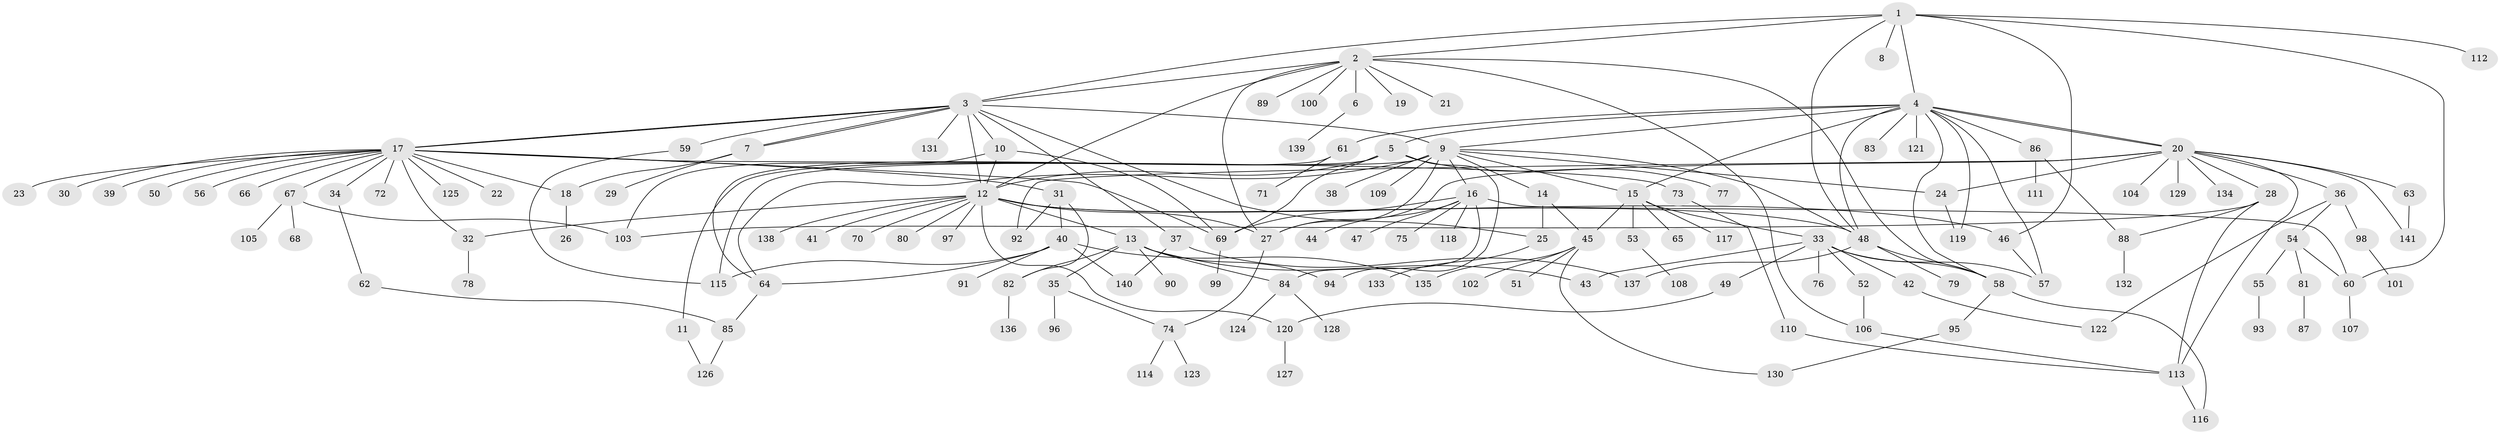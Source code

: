 // Generated by graph-tools (version 1.1) at 2025/01/03/09/25 03:01:41]
// undirected, 141 vertices, 199 edges
graph export_dot {
graph [start="1"]
  node [color=gray90,style=filled];
  1;
  2;
  3;
  4;
  5;
  6;
  7;
  8;
  9;
  10;
  11;
  12;
  13;
  14;
  15;
  16;
  17;
  18;
  19;
  20;
  21;
  22;
  23;
  24;
  25;
  26;
  27;
  28;
  29;
  30;
  31;
  32;
  33;
  34;
  35;
  36;
  37;
  38;
  39;
  40;
  41;
  42;
  43;
  44;
  45;
  46;
  47;
  48;
  49;
  50;
  51;
  52;
  53;
  54;
  55;
  56;
  57;
  58;
  59;
  60;
  61;
  62;
  63;
  64;
  65;
  66;
  67;
  68;
  69;
  70;
  71;
  72;
  73;
  74;
  75;
  76;
  77;
  78;
  79;
  80;
  81;
  82;
  83;
  84;
  85;
  86;
  87;
  88;
  89;
  90;
  91;
  92;
  93;
  94;
  95;
  96;
  97;
  98;
  99;
  100;
  101;
  102;
  103;
  104;
  105;
  106;
  107;
  108;
  109;
  110;
  111;
  112;
  113;
  114;
  115;
  116;
  117;
  118;
  119;
  120;
  121;
  122;
  123;
  124;
  125;
  126;
  127;
  128;
  129;
  130;
  131;
  132;
  133;
  134;
  135;
  136;
  137;
  138;
  139;
  140;
  141;
  1 -- 2;
  1 -- 3;
  1 -- 4;
  1 -- 8;
  1 -- 46;
  1 -- 48;
  1 -- 60;
  1 -- 112;
  2 -- 3;
  2 -- 6;
  2 -- 12;
  2 -- 19;
  2 -- 21;
  2 -- 27;
  2 -- 58;
  2 -- 89;
  2 -- 100;
  2 -- 106;
  3 -- 7;
  3 -- 7;
  3 -- 9;
  3 -- 10;
  3 -- 12;
  3 -- 17;
  3 -- 17;
  3 -- 25;
  3 -- 37;
  3 -- 59;
  3 -- 131;
  4 -- 5;
  4 -- 9;
  4 -- 15;
  4 -- 20;
  4 -- 20;
  4 -- 48;
  4 -- 57;
  4 -- 58;
  4 -- 61;
  4 -- 83;
  4 -- 86;
  4 -- 119;
  4 -- 121;
  5 -- 11;
  5 -- 12;
  5 -- 69;
  5 -- 77;
  5 -- 94;
  6 -- 139;
  7 -- 18;
  7 -- 29;
  9 -- 14;
  9 -- 15;
  9 -- 16;
  9 -- 24;
  9 -- 27;
  9 -- 38;
  9 -- 48;
  9 -- 64;
  9 -- 109;
  9 -- 115;
  10 -- 12;
  10 -- 69;
  10 -- 103;
  11 -- 126;
  12 -- 13;
  12 -- 27;
  12 -- 32;
  12 -- 41;
  12 -- 46;
  12 -- 48;
  12 -- 70;
  12 -- 80;
  12 -- 97;
  12 -- 120;
  12 -- 138;
  13 -- 35;
  13 -- 43;
  13 -- 82;
  13 -- 84;
  13 -- 90;
  13 -- 94;
  14 -- 25;
  14 -- 45;
  15 -- 33;
  15 -- 45;
  15 -- 53;
  15 -- 65;
  15 -- 117;
  16 -- 44;
  16 -- 47;
  16 -- 60;
  16 -- 69;
  16 -- 75;
  16 -- 84;
  16 -- 118;
  17 -- 18;
  17 -- 22;
  17 -- 23;
  17 -- 30;
  17 -- 31;
  17 -- 32;
  17 -- 34;
  17 -- 39;
  17 -- 50;
  17 -- 56;
  17 -- 66;
  17 -- 67;
  17 -- 69;
  17 -- 72;
  17 -- 73;
  17 -- 125;
  18 -- 26;
  20 -- 24;
  20 -- 27;
  20 -- 28;
  20 -- 36;
  20 -- 63;
  20 -- 92;
  20 -- 104;
  20 -- 113;
  20 -- 129;
  20 -- 134;
  20 -- 141;
  24 -- 119;
  25 -- 133;
  27 -- 74;
  28 -- 88;
  28 -- 103;
  28 -- 113;
  31 -- 40;
  31 -- 82;
  31 -- 92;
  32 -- 78;
  33 -- 42;
  33 -- 43;
  33 -- 49;
  33 -- 52;
  33 -- 57;
  33 -- 58;
  33 -- 76;
  34 -- 62;
  35 -- 74;
  35 -- 96;
  36 -- 54;
  36 -- 98;
  36 -- 122;
  37 -- 137;
  37 -- 140;
  40 -- 64;
  40 -- 91;
  40 -- 115;
  40 -- 135;
  40 -- 140;
  42 -- 122;
  45 -- 51;
  45 -- 102;
  45 -- 130;
  45 -- 135;
  46 -- 57;
  48 -- 58;
  48 -- 79;
  48 -- 137;
  49 -- 120;
  52 -- 106;
  53 -- 108;
  54 -- 55;
  54 -- 60;
  54 -- 81;
  55 -- 93;
  58 -- 95;
  58 -- 116;
  59 -- 115;
  60 -- 107;
  61 -- 64;
  61 -- 71;
  62 -- 85;
  63 -- 141;
  64 -- 85;
  67 -- 68;
  67 -- 103;
  67 -- 105;
  69 -- 99;
  73 -- 110;
  74 -- 114;
  74 -- 123;
  81 -- 87;
  82 -- 136;
  84 -- 124;
  84 -- 128;
  85 -- 126;
  86 -- 88;
  86 -- 111;
  88 -- 132;
  95 -- 130;
  98 -- 101;
  106 -- 113;
  110 -- 113;
  113 -- 116;
  120 -- 127;
}
